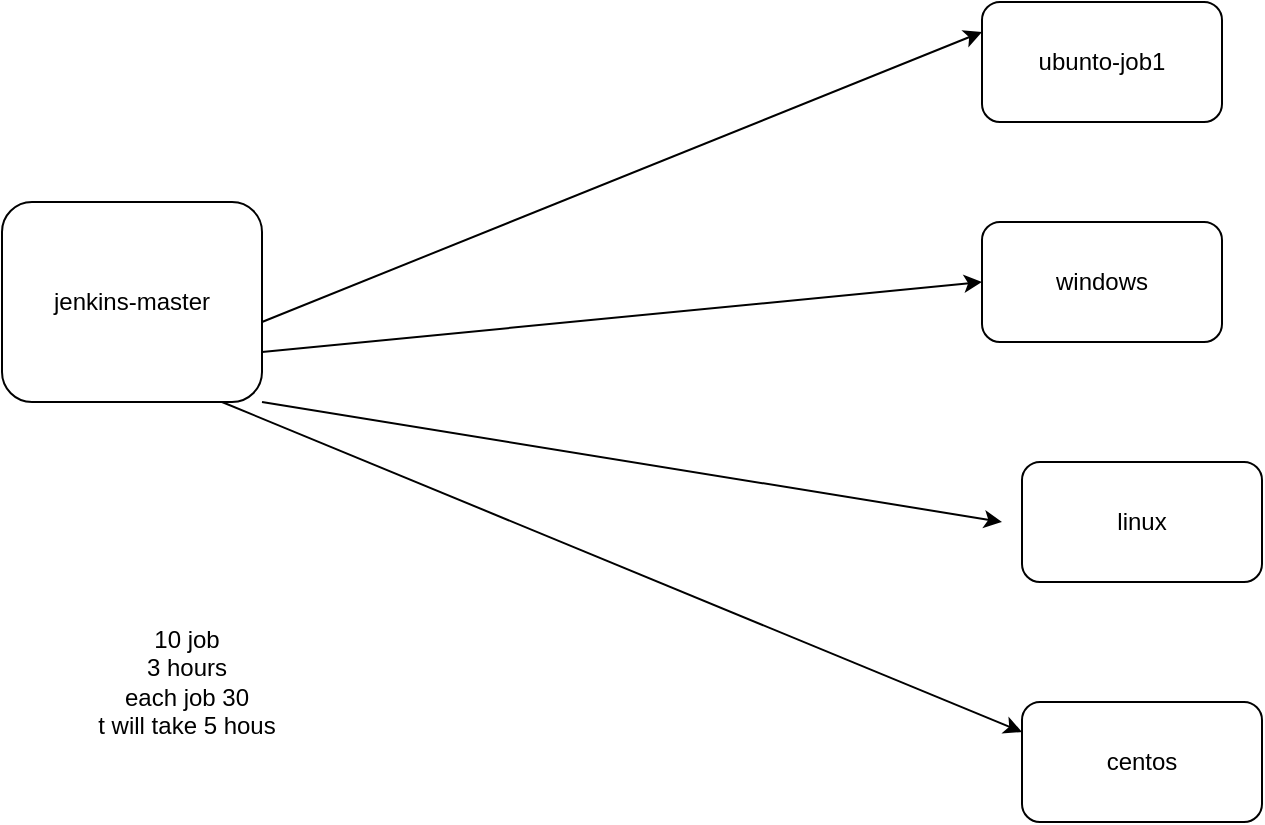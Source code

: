 <mxfile version="14.8.2" type="github">
  <diagram id="JuhJTkABpwbfdtQ4oXBs" name="Page-1">
    <mxGraphModel dx="1108" dy="482" grid="1" gridSize="10" guides="1" tooltips="1" connect="1" arrows="1" fold="1" page="1" pageScale="1" pageWidth="850" pageHeight="1100" math="0" shadow="0">
      <root>
        <mxCell id="0" />
        <mxCell id="1" parent="0" />
        <mxCell id="FKXSKkotgU2RBKtX3pfV-1" value="jenkins-master" style="rounded=1;whiteSpace=wrap;html=1;" vertex="1" parent="1">
          <mxGeometry x="130" y="150" width="130" height="100" as="geometry" />
        </mxCell>
        <mxCell id="FKXSKkotgU2RBKtX3pfV-2" value="ubunto-job1" style="rounded=1;whiteSpace=wrap;html=1;" vertex="1" parent="1">
          <mxGeometry x="620" y="50" width="120" height="60" as="geometry" />
        </mxCell>
        <mxCell id="FKXSKkotgU2RBKtX3pfV-3" value="windows" style="rounded=1;whiteSpace=wrap;html=1;" vertex="1" parent="1">
          <mxGeometry x="620" y="160" width="120" height="60" as="geometry" />
        </mxCell>
        <mxCell id="FKXSKkotgU2RBKtX3pfV-4" value="linux" style="rounded=1;whiteSpace=wrap;html=1;" vertex="1" parent="1">
          <mxGeometry x="640" y="280" width="120" height="60" as="geometry" />
        </mxCell>
        <mxCell id="FKXSKkotgU2RBKtX3pfV-5" value="centos" style="rounded=1;whiteSpace=wrap;html=1;" vertex="1" parent="1">
          <mxGeometry x="640" y="400" width="120" height="60" as="geometry" />
        </mxCell>
        <mxCell id="FKXSKkotgU2RBKtX3pfV-6" value="10 job&lt;br&gt;3 hours&lt;br&gt;each job 30&lt;br&gt;t will take 5 hous" style="text;html=1;strokeColor=none;fillColor=none;align=center;verticalAlign=middle;whiteSpace=wrap;rounded=0;" vertex="1" parent="1">
          <mxGeometry x="175" y="340" width="95" height="100" as="geometry" />
        </mxCell>
        <mxCell id="FKXSKkotgU2RBKtX3pfV-7" value="" style="endArrow=classic;html=1;entryX=0;entryY=0.25;entryDx=0;entryDy=0;" edge="1" parent="1" target="FKXSKkotgU2RBKtX3pfV-2">
          <mxGeometry width="50" height="50" relative="1" as="geometry">
            <mxPoint x="260" y="210" as="sourcePoint" />
            <mxPoint x="310" y="160" as="targetPoint" />
          </mxGeometry>
        </mxCell>
        <mxCell id="FKXSKkotgU2RBKtX3pfV-8" value="" style="endArrow=classic;html=1;exitX=1;exitY=0.75;exitDx=0;exitDy=0;entryX=0;entryY=0.5;entryDx=0;entryDy=0;" edge="1" parent="1" source="FKXSKkotgU2RBKtX3pfV-1" target="FKXSKkotgU2RBKtX3pfV-3">
          <mxGeometry width="50" height="50" relative="1" as="geometry">
            <mxPoint x="400" y="250" as="sourcePoint" />
            <mxPoint x="450" y="200" as="targetPoint" />
          </mxGeometry>
        </mxCell>
        <mxCell id="FKXSKkotgU2RBKtX3pfV-9" value="" style="endArrow=classic;html=1;exitX=1;exitY=1;exitDx=0;exitDy=0;" edge="1" parent="1" source="FKXSKkotgU2RBKtX3pfV-1">
          <mxGeometry width="50" height="50" relative="1" as="geometry">
            <mxPoint x="300" y="290" as="sourcePoint" />
            <mxPoint x="630" y="310" as="targetPoint" />
          </mxGeometry>
        </mxCell>
        <mxCell id="FKXSKkotgU2RBKtX3pfV-10" value="" style="endArrow=classic;html=1;exitX=0.846;exitY=1;exitDx=0;exitDy=0;exitPerimeter=0;entryX=0;entryY=0.25;entryDx=0;entryDy=0;" edge="1" parent="1" source="FKXSKkotgU2RBKtX3pfV-1" target="FKXSKkotgU2RBKtX3pfV-5">
          <mxGeometry width="50" height="50" relative="1" as="geometry">
            <mxPoint x="250" y="320" as="sourcePoint" />
            <mxPoint x="300" y="270" as="targetPoint" />
          </mxGeometry>
        </mxCell>
      </root>
    </mxGraphModel>
  </diagram>
</mxfile>
